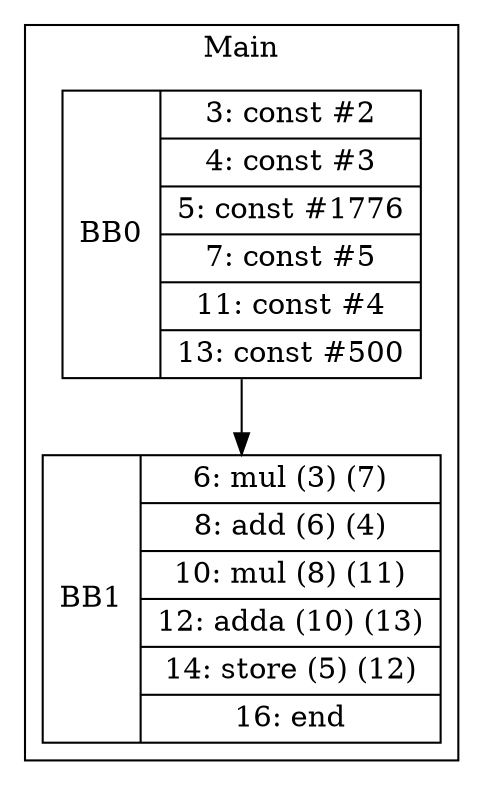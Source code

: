 digraph G {
node [shape=record];
subgraph cluster_main{
label = "Main";
BB0 [shape=record, label="<b>BB0|{3: const #2|4: const #3|5: const #1776|7: const #5|11: const #4|13: const #500}"];
BB1 [shape=record, label="<b>BB1|{6: mul (3) (7)|8: add (6) (4)|10: mul (8) (11)|12: adda (10) (13)|14: store (5) (12)|16: end}"];
}
BB0:s -> BB1:n ;
}
